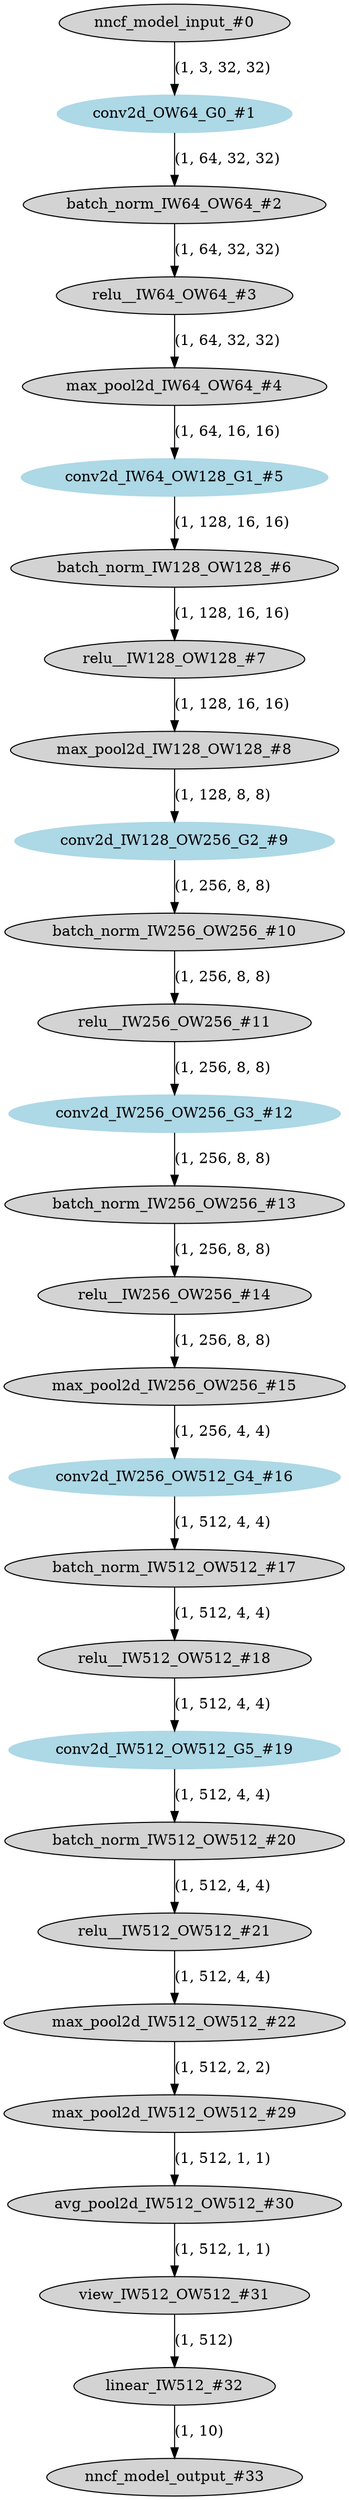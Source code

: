 strict digraph  {
"0 /nncf_model_input_0" [id=0, label="nncf_model_input_#0", style=filled, type=nncf_model_input];
"1 VGG/Sequential[features]/NNCFConv2d[0]/conv2d_0" [color=lightblue, id=1, label="conv2d_OW64_G0_#1", style=filled, type=conv2d];
"2 VGG/Sequential[features]/NNCFBatchNorm2d[1]/batch_norm_0" [id=2, label="batch_norm_IW64_OW64_#2", style=filled, type=batch_norm];
"3 VGG/Sequential[features]/ReLU[2]/relu__0" [id=3, label="relu__IW64_OW64_#3", style=filled, type=relu_];
"4 VGG/Sequential[features]/MaxPool2d[3]/max_pool2d_0" [id=4, label="max_pool2d_IW64_OW64_#4", style=filled, type=max_pool2d];
"5 VGG/Sequential[features]/NNCFConv2d[4]/conv2d_0" [color=lightblue, id=5, label="conv2d_IW64_OW128_G1_#5", style=filled, type=conv2d];
"6 VGG/Sequential[features]/NNCFBatchNorm2d[5]/batch_norm_0" [id=6, label="batch_norm_IW128_OW128_#6", style=filled, type=batch_norm];
"7 VGG/Sequential[features]/ReLU[6]/relu__0" [id=7, label="relu__IW128_OW128_#7", style=filled, type=relu_];
"8 VGG/Sequential[features]/MaxPool2d[7]/max_pool2d_0" [id=8, label="max_pool2d_IW128_OW128_#8", style=filled, type=max_pool2d];
"9 VGG/Sequential[features]/NNCFConv2d[8]/conv2d_0" [color=lightblue, id=9, label="conv2d_IW128_OW256_G2_#9", style=filled, type=conv2d];
"10 VGG/Sequential[features]/NNCFBatchNorm2d[9]/batch_norm_0" [id=10, label="batch_norm_IW256_OW256_#10", style=filled, type=batch_norm];
"11 VGG/Sequential[features]/ReLU[10]/relu__0" [id=11, label="relu__IW256_OW256_#11", style=filled, type=relu_];
"12 VGG/Sequential[features]/NNCFConv2d[11]/conv2d_0" [color=lightblue, id=12, label="conv2d_IW256_OW256_G3_#12", style=filled, type=conv2d];
"13 VGG/Sequential[features]/NNCFBatchNorm2d[12]/batch_norm_0" [id=13, label="batch_norm_IW256_OW256_#13", style=filled, type=batch_norm];
"14 VGG/Sequential[features]/ReLU[13]/relu__0" [id=14, label="relu__IW256_OW256_#14", style=filled, type=relu_];
"15 VGG/Sequential[features]/MaxPool2d[14]/max_pool2d_0" [id=15, label="max_pool2d_IW256_OW256_#15", style=filled, type=max_pool2d];
"16 VGG/Sequential[features]/NNCFConv2d[15]/conv2d_0" [color=lightblue, id=16, label="conv2d_IW256_OW512_G4_#16", style=filled, type=conv2d];
"17 VGG/Sequential[features]/NNCFBatchNorm2d[16]/batch_norm_0" [id=17, label="batch_norm_IW512_OW512_#17", style=filled, type=batch_norm];
"18 VGG/Sequential[features]/ReLU[17]/relu__0" [id=18, label="relu__IW512_OW512_#18", style=filled, type=relu_];
"19 VGG/Sequential[features]/NNCFConv2d[18]/conv2d_0" [color=lightblue, id=19, label="conv2d_IW512_OW512_G5_#19", style=filled, type=conv2d];
"20 VGG/Sequential[features]/NNCFBatchNorm2d[19]/batch_norm_0" [id=20, label="batch_norm_IW512_OW512_#20", style=filled, type=batch_norm];
"21 VGG/Sequential[features]/ReLU[20]/relu__0" [id=21, label="relu__IW512_OW512_#21", style=filled, type=relu_];
"22 VGG/Sequential[features]/MaxPool2d[21]/max_pool2d_0" [id=22, label="max_pool2d_IW512_OW512_#22", style=filled, type=max_pool2d];
"23 VGG/Sequential[features]/MaxPool2d[28]/max_pool2d_0" [id=23, label="max_pool2d_IW512_OW512_#29", style=filled, type=max_pool2d];
"24 VGG/Sequential[features]/AvgPool2d[29]/avg_pool2d_0" [id=24, label="avg_pool2d_IW512_OW512_#30", style=filled, type=avg_pool2d];
"25 VGG/view_0" [id=25, label="view_IW512_OW512_#31", style=filled, type=view];
"26 VGG/NNCFLinear[classifier]/linear_0" [id=26, label="linear_IW512_#32", style=filled, type=linear];
"27 /nncf_model_output_0" [id=27, label="nncf_model_output_#33", style=filled, type=nncf_model_output];
"0 /nncf_model_input_0" -> "1 VGG/Sequential[features]/NNCFConv2d[0]/conv2d_0"  [label="(1, 3, 32, 32)", style=solid];
"1 VGG/Sequential[features]/NNCFConv2d[0]/conv2d_0" -> "2 VGG/Sequential[features]/NNCFBatchNorm2d[1]/batch_norm_0"  [label="(1, 64, 32, 32)", style=solid];
"2 VGG/Sequential[features]/NNCFBatchNorm2d[1]/batch_norm_0" -> "3 VGG/Sequential[features]/ReLU[2]/relu__0"  [label="(1, 64, 32, 32)", style=solid];
"3 VGG/Sequential[features]/ReLU[2]/relu__0" -> "4 VGG/Sequential[features]/MaxPool2d[3]/max_pool2d_0"  [label="(1, 64, 32, 32)", style=solid];
"4 VGG/Sequential[features]/MaxPool2d[3]/max_pool2d_0" -> "5 VGG/Sequential[features]/NNCFConv2d[4]/conv2d_0"  [label="(1, 64, 16, 16)", style=solid];
"5 VGG/Sequential[features]/NNCFConv2d[4]/conv2d_0" -> "6 VGG/Sequential[features]/NNCFBatchNorm2d[5]/batch_norm_0"  [label="(1, 128, 16, 16)", style=solid];
"6 VGG/Sequential[features]/NNCFBatchNorm2d[5]/batch_norm_0" -> "7 VGG/Sequential[features]/ReLU[6]/relu__0"  [label="(1, 128, 16, 16)", style=solid];
"7 VGG/Sequential[features]/ReLU[6]/relu__0" -> "8 VGG/Sequential[features]/MaxPool2d[7]/max_pool2d_0"  [label="(1, 128, 16, 16)", style=solid];
"8 VGG/Sequential[features]/MaxPool2d[7]/max_pool2d_0" -> "9 VGG/Sequential[features]/NNCFConv2d[8]/conv2d_0"  [label="(1, 128, 8, 8)", style=solid];
"9 VGG/Sequential[features]/NNCFConv2d[8]/conv2d_0" -> "10 VGG/Sequential[features]/NNCFBatchNorm2d[9]/batch_norm_0"  [label="(1, 256, 8, 8)", style=solid];
"10 VGG/Sequential[features]/NNCFBatchNorm2d[9]/batch_norm_0" -> "11 VGG/Sequential[features]/ReLU[10]/relu__0"  [label="(1, 256, 8, 8)", style=solid];
"11 VGG/Sequential[features]/ReLU[10]/relu__0" -> "12 VGG/Sequential[features]/NNCFConv2d[11]/conv2d_0"  [label="(1, 256, 8, 8)", style=solid];
"12 VGG/Sequential[features]/NNCFConv2d[11]/conv2d_0" -> "13 VGG/Sequential[features]/NNCFBatchNorm2d[12]/batch_norm_0"  [label="(1, 256, 8, 8)", style=solid];
"13 VGG/Sequential[features]/NNCFBatchNorm2d[12]/batch_norm_0" -> "14 VGG/Sequential[features]/ReLU[13]/relu__0"  [label="(1, 256, 8, 8)", style=solid];
"14 VGG/Sequential[features]/ReLU[13]/relu__0" -> "15 VGG/Sequential[features]/MaxPool2d[14]/max_pool2d_0"  [label="(1, 256, 8, 8)", style=solid];
"15 VGG/Sequential[features]/MaxPool2d[14]/max_pool2d_0" -> "16 VGG/Sequential[features]/NNCFConv2d[15]/conv2d_0"  [label="(1, 256, 4, 4)", style=solid];
"16 VGG/Sequential[features]/NNCFConv2d[15]/conv2d_0" -> "17 VGG/Sequential[features]/NNCFBatchNorm2d[16]/batch_norm_0"  [label="(1, 512, 4, 4)", style=solid];
"17 VGG/Sequential[features]/NNCFBatchNorm2d[16]/batch_norm_0" -> "18 VGG/Sequential[features]/ReLU[17]/relu__0"  [label="(1, 512, 4, 4)", style=solid];
"18 VGG/Sequential[features]/ReLU[17]/relu__0" -> "19 VGG/Sequential[features]/NNCFConv2d[18]/conv2d_0"  [label="(1, 512, 4, 4)", style=solid];
"19 VGG/Sequential[features]/NNCFConv2d[18]/conv2d_0" -> "20 VGG/Sequential[features]/NNCFBatchNorm2d[19]/batch_norm_0"  [label="(1, 512, 4, 4)", style=solid];
"20 VGG/Sequential[features]/NNCFBatchNorm2d[19]/batch_norm_0" -> "21 VGG/Sequential[features]/ReLU[20]/relu__0"  [label="(1, 512, 4, 4)", style=solid];
"21 VGG/Sequential[features]/ReLU[20]/relu__0" -> "22 VGG/Sequential[features]/MaxPool2d[21]/max_pool2d_0"  [label="(1, 512, 4, 4)", style=solid];
"22 VGG/Sequential[features]/MaxPool2d[21]/max_pool2d_0" -> "23 VGG/Sequential[features]/MaxPool2d[28]/max_pool2d_0"  [label="(1, 512, 2, 2)", style=solid];
"23 VGG/Sequential[features]/MaxPool2d[28]/max_pool2d_0" -> "24 VGG/Sequential[features]/AvgPool2d[29]/avg_pool2d_0"  [label="(1, 512, 1, 1)", style=solid];
"24 VGG/Sequential[features]/AvgPool2d[29]/avg_pool2d_0" -> "25 VGG/view_0"  [label="(1, 512, 1, 1)", style=solid];
"25 VGG/view_0" -> "26 VGG/NNCFLinear[classifier]/linear_0"  [label="(1, 512)", style=solid];
"26 VGG/NNCFLinear[classifier]/linear_0" -> "27 /nncf_model_output_0"  [label="(1, 10)", style=solid];
}
